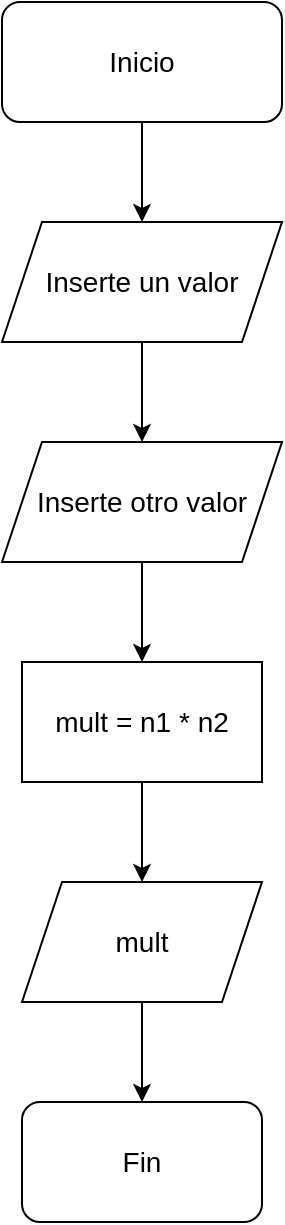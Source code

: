 <mxfile version="26.0.16">
  <diagram name="Page-1" id="apOVl8SDUlImBMhl18na">
    <mxGraphModel dx="1434" dy="907" grid="1" gridSize="10" guides="1" tooltips="1" connect="1" arrows="1" fold="1" page="1" pageScale="1" pageWidth="850" pageHeight="1100" math="0" shadow="0" adaptiveColors="auto">
      <root>
        <mxCell id="0" />
        <mxCell id="1" parent="0" />
        <mxCell id="in51TrtaENlv2OcJqaOd-1" value="&lt;div&gt;Inicio&lt;/div&gt;" style="rounded=1;whiteSpace=wrap;html=1;glass=0;fontSize=14;" parent="1" vertex="1">
          <mxGeometry x="350" y="10" width="140" height="60" as="geometry" />
        </mxCell>
        <mxCell id="in51TrtaENlv2OcJqaOd-2" value="" style="endArrow=classic;html=1;rounded=0;exitX=0.5;exitY=1;exitDx=0;exitDy=0;entryX=0.5;entryY=0;entryDx=0;entryDy=0;fontSize=14;" parent="1" source="in51TrtaENlv2OcJqaOd-1" target="in51TrtaENlv2OcJqaOd-3" edge="1">
          <mxGeometry width="50" height="50" relative="1" as="geometry">
            <mxPoint x="420" y="170" as="sourcePoint" />
            <mxPoint x="410" y="120" as="targetPoint" />
          </mxGeometry>
        </mxCell>
        <mxCell id="rQh2p5IQfalsOT1BKILf-2" style="edgeStyle=orthogonalEdgeStyle;rounded=0;orthogonalLoop=1;jettySize=auto;html=1;entryX=0.5;entryY=0;entryDx=0;entryDy=0;fontSize=14;" edge="1" parent="1" source="in51TrtaENlv2OcJqaOd-3" target="rQh2p5IQfalsOT1BKILf-1">
          <mxGeometry relative="1" as="geometry" />
        </mxCell>
        <mxCell id="in51TrtaENlv2OcJqaOd-3" value="Inserte un valor" style="shape=parallelogram;perimeter=parallelogramPerimeter;whiteSpace=wrap;html=1;fixedSize=1;gradientColor=none;strokeColor=default;rounded=0;fontSize=14;" parent="1" vertex="1">
          <mxGeometry x="350" y="120" width="140" height="60" as="geometry" />
        </mxCell>
        <mxCell id="rQh2p5IQfalsOT1BKILf-4" style="edgeStyle=orthogonalEdgeStyle;rounded=0;orthogonalLoop=1;jettySize=auto;html=1;exitX=0.5;exitY=1;exitDx=0;exitDy=0;entryX=0.5;entryY=0;entryDx=0;entryDy=0;fontSize=14;" edge="1" parent="1" source="rQh2p5IQfalsOT1BKILf-1" target="rQh2p5IQfalsOT1BKILf-3">
          <mxGeometry relative="1" as="geometry" />
        </mxCell>
        <mxCell id="rQh2p5IQfalsOT1BKILf-1" value="Inserte otro valor" style="shape=parallelogram;perimeter=parallelogramPerimeter;whiteSpace=wrap;html=1;fixedSize=1;gradientColor=none;strokeColor=default;rounded=0;fontSize=14;" vertex="1" parent="1">
          <mxGeometry x="350" y="230" width="140" height="60" as="geometry" />
        </mxCell>
        <mxCell id="rQh2p5IQfalsOT1BKILf-9" style="edgeStyle=orthogonalEdgeStyle;rounded=0;orthogonalLoop=1;jettySize=auto;html=1;exitX=0.5;exitY=1;exitDx=0;exitDy=0;entryX=0.5;entryY=0;entryDx=0;entryDy=0;fontSize=14;" edge="1" parent="1" source="rQh2p5IQfalsOT1BKILf-3" target="rQh2p5IQfalsOT1BKILf-5">
          <mxGeometry relative="1" as="geometry" />
        </mxCell>
        <mxCell id="rQh2p5IQfalsOT1BKILf-3" value="mult = n1 * n2" style="rounded=0;whiteSpace=wrap;html=1;fontSize=14;" vertex="1" parent="1">
          <mxGeometry x="360" y="340" width="120" height="60" as="geometry" />
        </mxCell>
        <mxCell id="rQh2p5IQfalsOT1BKILf-11" style="edgeStyle=orthogonalEdgeStyle;rounded=0;orthogonalLoop=1;jettySize=auto;html=1;exitX=0.5;exitY=1;exitDx=0;exitDy=0;entryX=0.5;entryY=0;entryDx=0;entryDy=0;fontSize=14;" edge="1" parent="1" source="rQh2p5IQfalsOT1BKILf-5" target="rQh2p5IQfalsOT1BKILf-10">
          <mxGeometry relative="1" as="geometry" />
        </mxCell>
        <mxCell id="rQh2p5IQfalsOT1BKILf-5" value="mult" style="shape=parallelogram;perimeter=parallelogramPerimeter;whiteSpace=wrap;html=1;fixedSize=1;fontSize=14;" vertex="1" parent="1">
          <mxGeometry x="360" y="450" width="120" height="60" as="geometry" />
        </mxCell>
        <mxCell id="rQh2p5IQfalsOT1BKILf-10" value="Fin" style="rounded=1;whiteSpace=wrap;html=1;fontSize=14;" vertex="1" parent="1">
          <mxGeometry x="360" y="560" width="120" height="60" as="geometry" />
        </mxCell>
      </root>
    </mxGraphModel>
  </diagram>
</mxfile>

